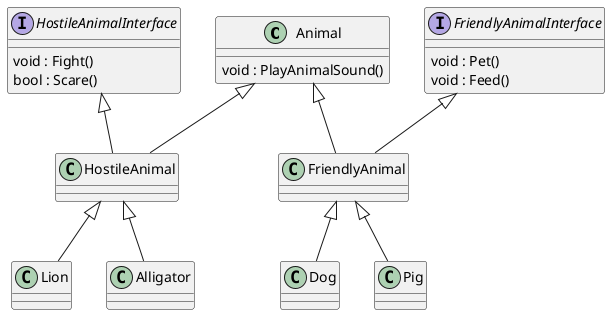 @startuml

class Animal {
    void : PlayAnimalSound() 
}

class Dog {
   
}

class Pig {
   
}

class FriendlyAnimal {

}

class HostileAnimal {

}

class Lion {

}

Class Alligator {

}

FriendlyAnimal -up-|> Animal
FriendlyAnimal -up-|> FriendlyAnimalInterface
Dog -up-|> FriendlyAnimal
Pig -up-|> FriendlyAnimal

HostileAnimal -up-|> Animal
HostileAnimal -up-|> HostileAnimalInterface
Lion -up-|> HostileAnimal
Alligator -up-|> HostileAnimal



interface FriendlyAnimalInterface {
    void : Pet()
    void : Feed()
}

interface HostileAnimalInterface {
    void : Fight()
    bool : Scare()
}

@enduml

